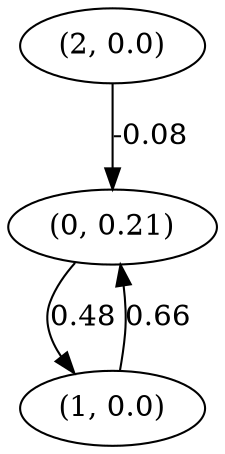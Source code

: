digraph {
    0 [ label = "(0, 0.21)" ]
    1 [ label = "(1, 0.0)" ]
    2 [ label = "(2, 0.0)" ]
    1 -> 0 [ label = "0.66" ]
    2 -> 0 [ label = "-0.08" ]
    0 -> 1 [ label = "0.48" ]
}

